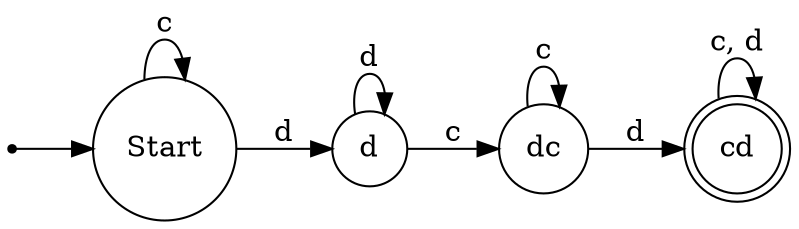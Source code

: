 digraph finite_state_machine {
   rankdir=LR;
   _ize="8,5"

   node [shape = point] x
   node [shape = circle] Start
   node [shape = circle] d
   node [shape = circle] dc
   node [shape = doublecircle] cd

   x -> Start
   Start -> Start [label = "c"]
   Start -> d [label = "d"]
   d -> dc [label = "c"]
   d -> d [label = "d"]
   dc -> dc [label = "c"]
   dc -> cd [label = "d"]
   cd -> cd [label = "c, d"]
}